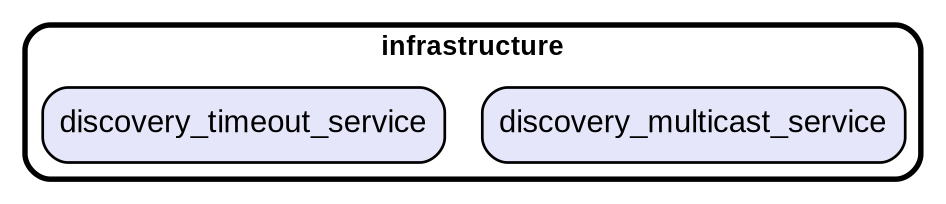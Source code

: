 digraph "" {
  graph [style=rounded fontname="Arial Black" fontsize=13 penwidth=2.6];
  node [shape=rect style="filled,rounded" fontname=Arial fontsize=15 fillcolor=Lavender penwidth=1.3];
  edge [penwidth=1.3];
  "/discovery_multicast_service.dart" [label="discovery_multicast_service"];
  "/discovery_timeout_service.dart" [label="discovery_timeout_service"];
  subgraph "cluster~" {
    label="infrastructure";
    "/discovery_multicast_service.dart";
    "/discovery_timeout_service.dart";
  }
}
